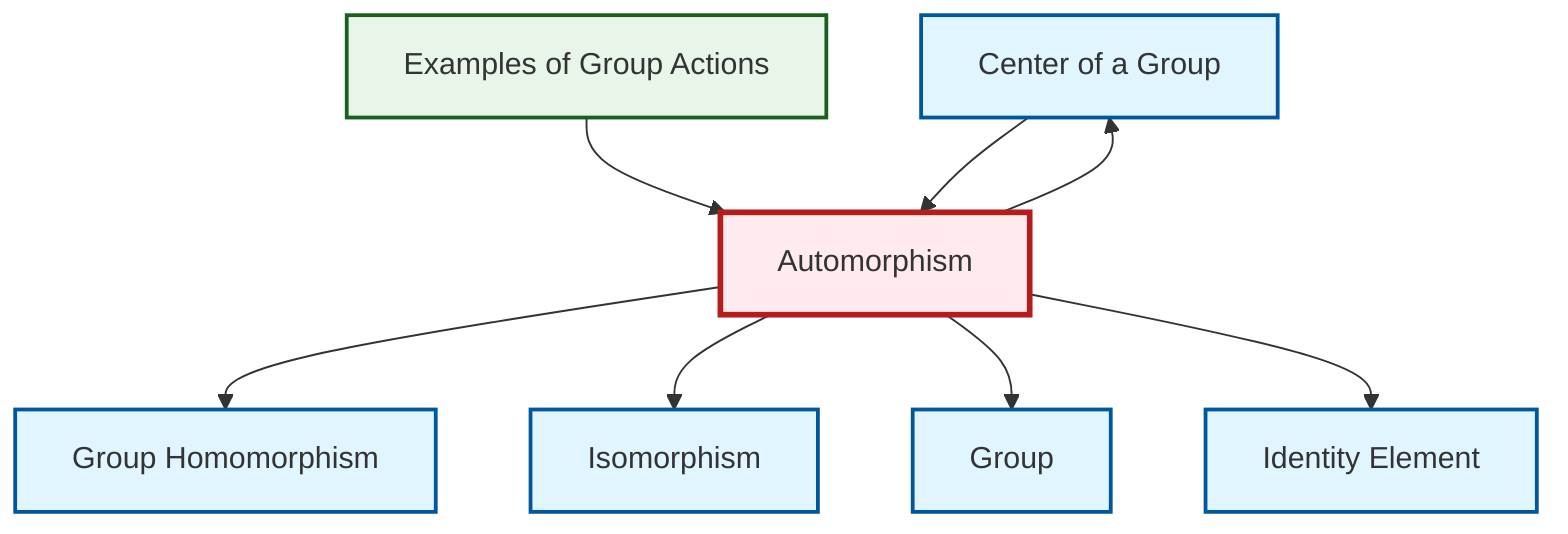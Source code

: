 graph TD
    classDef definition fill:#e1f5fe,stroke:#01579b,stroke-width:2px
    classDef theorem fill:#f3e5f5,stroke:#4a148c,stroke-width:2px
    classDef axiom fill:#fff3e0,stroke:#e65100,stroke-width:2px
    classDef example fill:#e8f5e9,stroke:#1b5e20,stroke-width:2px
    classDef current fill:#ffebee,stroke:#b71c1c,stroke-width:3px
    def-center-of-group["Center of a Group"]:::definition
    def-group["Group"]:::definition
    def-isomorphism["Isomorphism"]:::definition
    def-identity-element["Identity Element"]:::definition
    ex-group-action-examples["Examples of Group Actions"]:::example
    def-automorphism["Automorphism"]:::definition
    def-homomorphism["Group Homomorphism"]:::definition
    def-automorphism --> def-center-of-group
    ex-group-action-examples --> def-automorphism
    def-center-of-group --> def-automorphism
    def-automorphism --> def-homomorphism
    def-automorphism --> def-isomorphism
    def-automorphism --> def-group
    def-automorphism --> def-identity-element
    class def-automorphism current